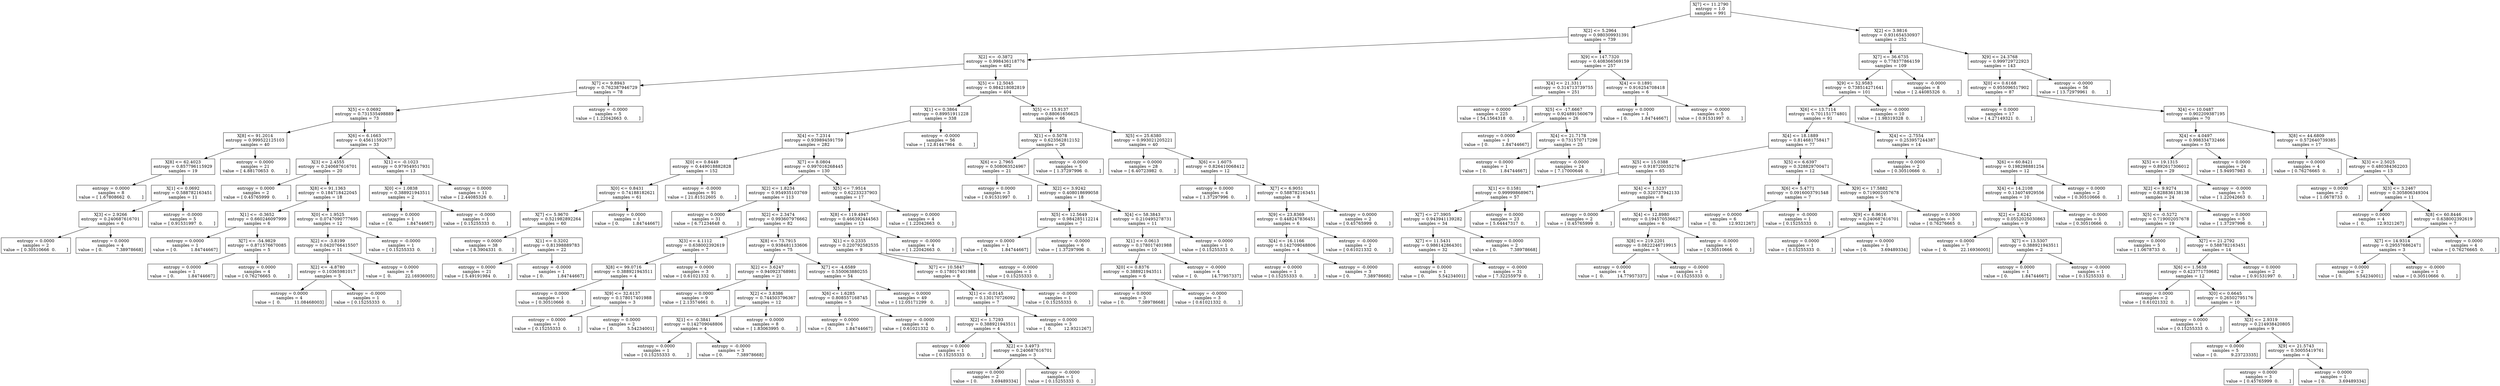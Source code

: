 digraph Tree {
0 [label="X[7] <= 11.2790\nentropy = 1.0\nsamples = 991", shape="box"] ;
1 [label="X[2] <= 5.2964\nentropy = 0.980309931391\nsamples = 739", shape="box"] ;
0 -> 1 ;
2 [label="X[2] <= -0.3872\nentropy = 0.998436118776\nsamples = 482", shape="box"] ;
1 -> 2 ;
3 [label="X[7] <= 9.8943\nentropy = 0.762387946729\nsamples = 78", shape="box"] ;
2 -> 3 ;
4 [label="X[5] <= 0.0692\nentropy = 0.731535498889\nsamples = 73", shape="box"] ;
3 -> 4 ;
5 [label="X[8] <= 91.2014\nentropy = 0.999522125103\nsamples = 40", shape="box"] ;
4 -> 5 ;
6 [label="X[8] <= 62.4023\nentropy = 0.857796115929\nsamples = 19", shape="box"] ;
5 -> 6 ;
7 [label="entropy = 0.0000\nsamples = 8\nvalue = [ 1.67808662  0.        ]", shape="box"] ;
6 -> 7 ;
8 [label="X[1] <= 0.0692\nentropy = 0.588782163451\nsamples = 11", shape="box"] ;
6 -> 8 ;
9 [label="X[3] <= 2.9266\nentropy = 0.240687616701\nsamples = 6", shape="box"] ;
8 -> 9 ;
10 [label="entropy = 0.0000\nsamples = 2\nvalue = [ 0.30510666  0.        ]", shape="box"] ;
9 -> 10 ;
11 [label="entropy = 0.0000\nsamples = 4\nvalue = [ 0.          7.38978668]", shape="box"] ;
9 -> 11 ;
12 [label="entropy = -0.0000\nsamples = 5\nvalue = [ 0.91531997  0.        ]", shape="box"] ;
8 -> 12 ;
13 [label="entropy = 0.0000\nsamples = 21\nvalue = [ 4.88170653  0.        ]", shape="box"] ;
5 -> 13 ;
14 [label="X[6] <= 6.1663\nentropy = 0.45611592677\nsamples = 33", shape="box"] ;
4 -> 14 ;
15 [label="X[3] <= 2.4555\nentropy = 0.240687616701\nsamples = 20", shape="box"] ;
14 -> 15 ;
16 [label="entropy = 0.0000\nsamples = 2\nvalue = [ 0.45765999  0.        ]", shape="box"] ;
15 -> 16 ;
17 [label="X[8] <= 91.1363\nentropy = 0.184718422045\nsamples = 18", shape="box"] ;
15 -> 17 ;
18 [label="X[1] <= -0.3652\nentropy = 0.660246097999\nsamples = 6", shape="box"] ;
17 -> 18 ;
19 [label="entropy = 0.0000\nsamples = 1\nvalue = [ 0.          1.84744667]", shape="box"] ;
18 -> 19 ;
20 [label="X[7] <= -54.9829\nentropy = 0.871576670085\nsamples = 5", shape="box"] ;
18 -> 20 ;
21 [label="entropy = 0.0000\nsamples = 1\nvalue = [ 0.          1.84744667]", shape="box"] ;
20 -> 21 ;
22 [label="entropy = 0.0000\nsamples = 4\nvalue = [ 0.76276665  0.        ]", shape="box"] ;
20 -> 22 ;
23 [label="X[0] <= 1.9525\nentropy = 0.0747090777695\nsamples = 12", shape="box"] ;
17 -> 23 ;
24 [label="X[2] <= -3.8199\nentropy = 0.0420766415507\nsamples = 11", shape="box"] ;
23 -> 24 ;
25 [label="X[2] <= -4.8780\nentropy = 0.10365981017\nsamples = 5", shape="box"] ;
24 -> 25 ;
26 [label="entropy = 0.0000\nsamples = 4\nvalue = [  0.          11.08468003]", shape="box"] ;
25 -> 26 ;
27 [label="entropy = -0.0000\nsamples = 1\nvalue = [ 0.15255333  0.        ]", shape="box"] ;
25 -> 27 ;
28 [label="entropy = 0.0000\nsamples = 6\nvalue = [  0.          22.16936005]", shape="box"] ;
24 -> 28 ;
29 [label="entropy = -0.0000\nsamples = 1\nvalue = [ 0.15255333  0.        ]", shape="box"] ;
23 -> 29 ;
30 [label="X[1] <= -0.1023\nentropy = 0.979549517931\nsamples = 13", shape="box"] ;
14 -> 30 ;
31 [label="X[0] <= 1.0838\nentropy = 0.388921943511\nsamples = 2", shape="box"] ;
30 -> 31 ;
32 [label="entropy = 0.0000\nsamples = 1\nvalue = [ 0.          1.84744667]", shape="box"] ;
31 -> 32 ;
33 [label="entropy = -0.0000\nsamples = 1\nvalue = [ 0.15255333  0.        ]", shape="box"] ;
31 -> 33 ;
34 [label="entropy = 0.0000\nsamples = 11\nvalue = [ 2.44085326  0.        ]", shape="box"] ;
30 -> 34 ;
35 [label="entropy = -0.0000\nsamples = 5\nvalue = [ 1.22042663  0.        ]", shape="box"] ;
3 -> 35 ;
36 [label="X[5] <= 12.5045\nentropy = 0.984218082819\nsamples = 404", shape="box"] ;
2 -> 36 ;
37 [label="X[1] <= 0.3864\nentropy = 0.89951911228\nsamples = 338", shape="box"] ;
36 -> 37 ;
38 [label="X[4] <= 7.2314\nentropy = 0.939894591759\nsamples = 282", shape="box"] ;
37 -> 38 ;
39 [label="X[0] <= 0.8449\nentropy = 0.449018882828\nsamples = 152", shape="box"] ;
38 -> 39 ;
40 [label="X[0] <= 0.8431\nentropy = 0.74188182621\nsamples = 61", shape="box"] ;
39 -> 40 ;
41 [label="X[7] <= 5.9670\nentropy = 0.521982892264\nsamples = 60", shape="box"] ;
40 -> 41 ;
42 [label="entropy = 0.0000\nsamples = 38\nvalue = [ 8.3904331  0.       ]", shape="box"] ;
41 -> 42 ;
43 [label="X[1] <= 0.3202\nentropy = 0.81398889783\nsamples = 22", shape="box"] ;
41 -> 43 ;
44 [label="entropy = 0.0000\nsamples = 21\nvalue = [ 5.49191984  0.        ]", shape="box"] ;
43 -> 44 ;
45 [label="entropy = -0.0000\nsamples = 1\nvalue = [ 0.          1.84744667]", shape="box"] ;
43 -> 45 ;
46 [label="entropy = 0.0000\nsamples = 1\nvalue = [ 0.          1.84744667]", shape="box"] ;
40 -> 46 ;
47 [label="entropy = -0.0000\nsamples = 91\nvalue = [ 21.81512605   0.        ]", shape="box"] ;
39 -> 47 ;
48 [label="X[7] <= 8.0804\nentropy = 0.997016268445\nsamples = 130", shape="box"] ;
38 -> 48 ;
49 [label="X[2] <= 1.8234\nentropy = 0.954935103769\nsamples = 113", shape="box"] ;
48 -> 49 ;
50 [label="entropy = 0.0000\nsamples = 31\nvalue = [ 6.71234648  0.        ]", shape="box"] ;
49 -> 50 ;
51 [label="X[2] <= 2.3474\nentropy = 0.993607976662\nsamples = 82", shape="box"] ;
49 -> 51 ;
52 [label="X[3] <= 4.1112\nentropy = 0.638002392619\nsamples = 7", shape="box"] ;
51 -> 52 ;
53 [label="X[8] <= 99.0716\nentropy = 0.388921943511\nsamples = 4", shape="box"] ;
52 -> 53 ;
54 [label="entropy = 0.0000\nsamples = 1\nvalue = [ 0.30510666  0.        ]", shape="box"] ;
53 -> 54 ;
55 [label="X[9] <= 32.6137\nentropy = 0.178017401988\nsamples = 3", shape="box"] ;
53 -> 55 ;
56 [label="entropy = 0.0000\nsamples = 1\nvalue = [ 0.15255333  0.        ]", shape="box"] ;
55 -> 56 ;
57 [label="entropy = 0.0000\nsamples = 2\nvalue = [ 0.          5.54234001]", shape="box"] ;
55 -> 57 ;
58 [label="entropy = 0.0000\nsamples = 3\nvalue = [ 0.61021332  0.        ]", shape="box"] ;
52 -> 58 ;
59 [label="X[8] <= 73.7915\nentropy = 0.938481133606\nsamples = 75", shape="box"] ;
51 -> 59 ;
60 [label="X[2] <= 3.6247\nentropy = 0.940923768981\nsamples = 21", shape="box"] ;
59 -> 60 ;
61 [label="entropy = 0.0000\nsamples = 9\nvalue = [ 2.13574661  0.        ]", shape="box"] ;
60 -> 61 ;
62 [label="X[2] <= 3.8386\nentropy = 0.744503796367\nsamples = 12", shape="box"] ;
60 -> 62 ;
63 [label="X[1] <= -0.3841\nentropy = 0.142709048806\nsamples = 4", shape="box"] ;
62 -> 63 ;
64 [label="entropy = 0.0000\nsamples = 1\nvalue = [ 0.15255333  0.        ]", shape="box"] ;
63 -> 64 ;
65 [label="entropy = -0.0000\nsamples = 3\nvalue = [ 0.          7.38978668]", shape="box"] ;
63 -> 65 ;
66 [label="entropy = 0.0000\nsamples = 8\nvalue = [ 1.83063995  0.        ]", shape="box"] ;
62 -> 66 ;
67 [label="X[7] <= -4.6589\nentropy = 0.550063880255\nsamples = 54", shape="box"] ;
59 -> 67 ;
68 [label="X[6] <= 1.6285\nentropy = 0.808557168745\nsamples = 5", shape="box"] ;
67 -> 68 ;
69 [label="entropy = 0.0000\nsamples = 1\nvalue = [ 0.          1.84744667]", shape="box"] ;
68 -> 69 ;
70 [label="entropy = -0.0000\nsamples = 4\nvalue = [ 0.61021332  0.        ]", shape="box"] ;
68 -> 70 ;
71 [label="entropy = 0.0000\nsamples = 49\nvalue = [ 12.05171299   0.        ]", shape="box"] ;
67 -> 71 ;
72 [label="X[5] <= 7.9514\nentropy = 0.62233237903\nsamples = 17", shape="box"] ;
48 -> 72 ;
73 [label="X[8] <= 119.4947\nentropy = 0.466392444563\nsamples = 13", shape="box"] ;
72 -> 73 ;
74 [label="X[1] <= 0.2335\nentropy = 0.220792582535\nsamples = 9", shape="box"] ;
73 -> 74 ;
75 [label="X[7] <= 10.5847\nentropy = 0.178017401988\nsamples = 8", shape="box"] ;
74 -> 75 ;
76 [label="X[1] <= -0.0145\nentropy = 0.130170726092\nsamples = 7", shape="box"] ;
75 -> 76 ;
77 [label="X[2] <= 1.7293\nentropy = 0.388921943511\nsamples = 4", shape="box"] ;
76 -> 77 ;
78 [label="entropy = 0.0000\nsamples = 1\nvalue = [ 0.15255333  0.        ]", shape="box"] ;
77 -> 78 ;
79 [label="X[2] <= 3.4973\nentropy = 0.240687616701\nsamples = 3", shape="box"] ;
77 -> 79 ;
80 [label="entropy = 0.0000\nsamples = 2\nvalue = [ 0.          3.69489334]", shape="box"] ;
79 -> 80 ;
81 [label="entropy = -0.0000\nsamples = 1\nvalue = [ 0.15255333  0.        ]", shape="box"] ;
79 -> 81 ;
82 [label="entropy = 0.0000\nsamples = 3\nvalue = [  0.         12.9321267]", shape="box"] ;
76 -> 82 ;
83 [label="entropy = -0.0000\nsamples = 1\nvalue = [ 0.15255333  0.        ]", shape="box"] ;
75 -> 83 ;
84 [label="entropy = -0.0000\nsamples = 1\nvalue = [ 0.15255333  0.        ]", shape="box"] ;
74 -> 84 ;
85 [label="entropy = -0.0000\nsamples = 4\nvalue = [ 1.22042663  0.        ]", shape="box"] ;
73 -> 85 ;
86 [label="entropy = 0.0000\nsamples = 4\nvalue = [ 1.22042663  0.        ]", shape="box"] ;
72 -> 86 ;
87 [label="entropy = -0.0000\nsamples = 56\nvalue = [ 12.81447964   0.        ]", shape="box"] ;
37 -> 87 ;
88 [label="X[5] <= 15.9137\nentropy = 0.88061656625\nsamples = 66", shape="box"] ;
36 -> 88 ;
89 [label="X[1] <= 0.5078\nentropy = 0.623562812152\nsamples = 26", shape="box"] ;
88 -> 89 ;
90 [label="X[6] <= 2.7965\nentropy = 0.508063524967\nsamples = 21", shape="box"] ;
89 -> 90 ;
91 [label="entropy = 0.0000\nsamples = 3\nvalue = [ 0.91531997  0.        ]", shape="box"] ;
90 -> 91 ;
92 [label="X[2] <= 3.9242\nentropy = 0.408018699058\nsamples = 18", shape="box"] ;
90 -> 92 ;
93 [label="X[5] <= 12.5649\nentropy = 0.984285112214\nsamples = 7", shape="box"] ;
92 -> 93 ;
94 [label="entropy = 0.0000\nsamples = 1\nvalue = [ 0.          1.84744667]", shape="box"] ;
93 -> 94 ;
95 [label="entropy = -0.0000\nsamples = 6\nvalue = [ 1.37297996  0.        ]", shape="box"] ;
93 -> 95 ;
96 [label="X[4] <= 58.3843\nentropy = 0.210495278731\nsamples = 11", shape="box"] ;
92 -> 96 ;
97 [label="X[1] <= 0.0613\nentropy = 0.178017401988\nsamples = 10", shape="box"] ;
96 -> 97 ;
98 [label="X[0] <= 0.8376\nentropy = 0.388921943511\nsamples = 6", shape="box"] ;
97 -> 98 ;
99 [label="entropy = 0.0000\nsamples = 3\nvalue = [ 0.          7.38978668]", shape="box"] ;
98 -> 99 ;
100 [label="entropy = -0.0000\nsamples = 3\nvalue = [ 0.61021332  0.        ]", shape="box"] ;
98 -> 100 ;
101 [label="entropy = -0.0000\nsamples = 4\nvalue = [  0.          14.77957337]", shape="box"] ;
97 -> 101 ;
102 [label="entropy = 0.0000\nsamples = 1\nvalue = [ 0.15255333  0.        ]", shape="box"] ;
96 -> 102 ;
103 [label="entropy = -0.0000\nsamples = 5\nvalue = [ 1.37297996  0.        ]", shape="box"] ;
89 -> 103 ;
104 [label="X[5] <= 25.6380\nentropy = 0.993021205221\nsamples = 40", shape="box"] ;
88 -> 104 ;
105 [label="entropy = 0.0000\nsamples = 28\nvalue = [ 6.40723982  0.        ]", shape="box"] ;
104 -> 105 ;
106 [label="X[6] <= 1.6075\nentropy = 0.826410068412\nsamples = 12", shape="box"] ;
104 -> 106 ;
107 [label="entropy = 0.0000\nsamples = 4\nvalue = [ 1.37297996  0.        ]", shape="box"] ;
106 -> 107 ;
108 [label="X[7] <= 6.9051\nentropy = 0.588782163451\nsamples = 8", shape="box"] ;
106 -> 108 ;
109 [label="X[9] <= 23.8369\nentropy = 0.448247836451\nsamples = 6", shape="box"] ;
108 -> 109 ;
110 [label="X[4] <= 16.1166\nentropy = 0.142709048806\nsamples = 4", shape="box"] ;
109 -> 110 ;
111 [label="entropy = 0.0000\nsamples = 1\nvalue = [ 0.15255333  0.        ]", shape="box"] ;
110 -> 111 ;
112 [label="entropy = -0.0000\nsamples = 3\nvalue = [ 0.          7.38978668]", shape="box"] ;
110 -> 112 ;
113 [label="entropy = -0.0000\nsamples = 2\nvalue = [ 0.61021332  0.        ]", shape="box"] ;
109 -> 113 ;
114 [label="entropy = 0.0000\nsamples = 2\nvalue = [ 0.45765999  0.        ]", shape="box"] ;
108 -> 114 ;
115 [label="X[9] <= 147.7320\nentropy = 0.408366569159\nsamples = 257", shape="box"] ;
1 -> 115 ;
116 [label="X[4] <= 21.3311\nentropy = 0.314713739755\nsamples = 251", shape="box"] ;
115 -> 116 ;
117 [label="entropy = 0.0000\nsamples = 225\nvalue = [ 54.1564318   0.       ]", shape="box"] ;
116 -> 117 ;
118 [label="X[5] <= -17.6667\nentropy = 0.924891560679\nsamples = 26", shape="box"] ;
116 -> 118 ;
119 [label="entropy = 0.0000\nsamples = 1\nvalue = [ 0.          1.84744667]", shape="box"] ;
118 -> 119 ;
120 [label="X[4] <= 21.7178\nentropy = 0.731570717298\nsamples = 25", shape="box"] ;
118 -> 120 ;
121 [label="entropy = 0.0000\nsamples = 1\nvalue = [ 0.          1.84744667]", shape="box"] ;
120 -> 121 ;
122 [label="entropy = -0.0000\nsamples = 24\nvalue = [ 7.17000646  0.        ]", shape="box"] ;
120 -> 122 ;
123 [label="X[4] <= 0.1891\nentropy = 0.916254708418\nsamples = 6", shape="box"] ;
115 -> 123 ;
124 [label="entropy = 0.0000\nsamples = 1\nvalue = [ 0.          1.84744667]", shape="box"] ;
123 -> 124 ;
125 [label="entropy = -0.0000\nsamples = 5\nvalue = [ 0.91531997  0.        ]", shape="box"] ;
123 -> 125 ;
126 [label="X[2] <= 3.9816\nentropy = 0.931654530937\nsamples = 252", shape="box"] ;
0 -> 126 ;
127 [label="X[7] <= 36.6735\nentropy = 0.778377864159\nsamples = 109", shape="box"] ;
126 -> 127 ;
128 [label="X[9] <= 52.9583\nentropy = 0.738514271641\nsamples = 101", shape="box"] ;
127 -> 128 ;
129 [label="X[6] <= 13.7114\nentropy = 0.701151774801\nsamples = 91", shape="box"] ;
128 -> 129 ;
130 [label="X[4] <= 18.1889\nentropy = 0.814681758417\nsamples = 77", shape="box"] ;
129 -> 130 ;
131 [label="X[5] <= 15.0388\nentropy = 0.918720035276\nsamples = 65", shape="box"] ;
130 -> 131 ;
132 [label="X[1] <= 0.1581\nentropy = 0.999998689671\nsamples = 57", shape="box"] ;
131 -> 132 ;
133 [label="X[7] <= 27.3905\nentropy = 0.943941139282\nsamples = 34", shape="box"] ;
132 -> 133 ;
134 [label="X[7] <= 11.5431\nentropy = 0.986142864301\nsamples = 32", shape="box"] ;
133 -> 134 ;
135 [label="entropy = 0.0000\nsamples = 1\nvalue = [ 0.          5.54234001]", shape="box"] ;
134 -> 135 ;
136 [label="entropy = -0.0000\nsamples = 31\nvalue = [ 7.32255979  0.        ]", shape="box"] ;
134 -> 136 ;
137 [label="entropy = 0.0000\nsamples = 2\nvalue = [ 0.          7.38978668]", shape="box"] ;
133 -> 137 ;
138 [label="entropy = 0.0000\nsamples = 23\nvalue = [ 5.64447317  0.        ]", shape="box"] ;
132 -> 138 ;
139 [label="X[4] <= 1.5237\nentropy = 0.320737942133\nsamples = 8", shape="box"] ;
131 -> 139 ;
140 [label="entropy = 0.0000\nsamples = 2\nvalue = [ 0.45765999  0.        ]", shape="box"] ;
139 -> 140 ;
141 [label="X[4] <= 12.8980\nentropy = 0.194570536627\nsamples = 6", shape="box"] ;
139 -> 141 ;
142 [label="X[8] <= 219.2201\nentropy = 0.0822246719915\nsamples = 5", shape="box"] ;
141 -> 142 ;
143 [label="entropy = 0.0000\nsamples = 4\nvalue = [  0.          14.77957337]", shape="box"] ;
142 -> 143 ;
144 [label="entropy = -0.0000\nsamples = 1\nvalue = [ 0.15255333  0.        ]", shape="box"] ;
142 -> 144 ;
145 [label="entropy = -0.0000\nsamples = 1\nvalue = [ 0.30510666  0.        ]", shape="box"] ;
141 -> 145 ;
146 [label="X[5] <= 6.6397\nentropy = 0.328829700471\nsamples = 12", shape="box"] ;
130 -> 146 ;
147 [label="X[6] <= 5.4771\nentropy = 0.0916003791548\nsamples = 7", shape="box"] ;
146 -> 147 ;
148 [label="entropy = 0.0000\nsamples = 6\nvalue = [  0.         12.9321267]", shape="box"] ;
147 -> 148 ;
149 [label="entropy = -0.0000\nsamples = 1\nvalue = [ 0.15255333  0.        ]", shape="box"] ;
147 -> 149 ;
150 [label="X[9] <= 17.5882\nentropy = 0.719002057678\nsamples = 5", shape="box"] ;
146 -> 150 ;
151 [label="X[9] <= 6.9616\nentropy = 0.240687616701\nsamples = 2", shape="box"] ;
150 -> 151 ;
152 [label="entropy = 0.0000\nsamples = 1\nvalue = [ 0.15255333  0.        ]", shape="box"] ;
151 -> 152 ;
153 [label="entropy = 0.0000\nsamples = 1\nvalue = [ 0.          3.69489334]", shape="box"] ;
151 -> 153 ;
154 [label="entropy = 0.0000\nsamples = 3\nvalue = [ 0.76276665  0.        ]", shape="box"] ;
150 -> 154 ;
155 [label="X[4] <= -2.7554\nentropy = 0.253957244387\nsamples = 14", shape="box"] ;
129 -> 155 ;
156 [label="entropy = 0.0000\nsamples = 2\nvalue = [ 0.30510666  0.        ]", shape="box"] ;
155 -> 156 ;
157 [label="X[6] <= 60.8421\nentropy = 0.198298881254\nsamples = 12", shape="box"] ;
155 -> 157 ;
158 [label="X[4] <= 14.2108\nentropy = 0.134074929556\nsamples = 10", shape="box"] ;
157 -> 158 ;
159 [label="X[2] <= 2.6242\nentropy = 0.0552025030863\nsamples = 9", shape="box"] ;
158 -> 159 ;
160 [label="entropy = 0.0000\nsamples = 7\nvalue = [  0.          22.16936005]", shape="box"] ;
159 -> 160 ;
161 [label="X[7] <= 13.5307\nentropy = 0.388921943511\nsamples = 2", shape="box"] ;
159 -> 161 ;
162 [label="entropy = 0.0000\nsamples = 1\nvalue = [ 0.          1.84744667]", shape="box"] ;
161 -> 162 ;
163 [label="entropy = -0.0000\nsamples = 1\nvalue = [ 0.15255333  0.        ]", shape="box"] ;
161 -> 163 ;
164 [label="entropy = -0.0000\nsamples = 1\nvalue = [ 0.30510666  0.        ]", shape="box"] ;
158 -> 164 ;
165 [label="entropy = 0.0000\nsamples = 2\nvalue = [ 0.30510666  0.        ]", shape="box"] ;
157 -> 165 ;
166 [label="entropy = -0.0000\nsamples = 10\nvalue = [ 1.98319328  0.        ]", shape="box"] ;
128 -> 166 ;
167 [label="entropy = -0.0000\nsamples = 8\nvalue = [ 2.44085326  0.        ]", shape="box"] ;
127 -> 167 ;
168 [label="X[9] <= 24.3768\nentropy = 0.999729722923\nsamples = 143", shape="box"] ;
126 -> 168 ;
169 [label="X[0] <= 0.6168\nentropy = 0.955096517902\nsamples = 87", shape="box"] ;
168 -> 169 ;
170 [label="entropy = 0.0000\nsamples = 17\nvalue = [ 4.27149321  0.        ]", shape="box"] ;
169 -> 170 ;
171 [label="X[4] <= 10.0487\nentropy = 0.902209387195\nsamples = 70", shape="box"] ;
169 -> 171 ;
172 [label="X[4] <= 4.0497\nentropy = 0.998334732466\nsamples = 53", shape="box"] ;
171 -> 172 ;
173 [label="X[5] <= 19.1315\nentropy = 0.892617306012\nsamples = 29", shape="box"] ;
172 -> 173 ;
174 [label="X[2] <= 9.9274\nentropy = 0.828836138138\nsamples = 24", shape="box"] ;
173 -> 174 ;
175 [label="X[5] <= -0.5272\nentropy = 0.719002057678\nsamples = 19", shape="box"] ;
174 -> 175 ;
176 [label="entropy = 0.0000\nsamples = 5\nvalue = [ 1.0678733  0.       ]", shape="box"] ;
175 -> 176 ;
177 [label="X[7] <= 21.2792\nentropy = 0.588782163451\nsamples = 14", shape="box"] ;
175 -> 177 ;
178 [label="X[6] <= 1.5638\nentropy = 0.423771759682\nsamples = 12", shape="box"] ;
177 -> 178 ;
179 [label="entropy = 0.0000\nsamples = 2\nvalue = [ 0.61021332  0.        ]", shape="box"] ;
178 -> 179 ;
180 [label="X[0] <= 0.6645\nentropy = 0.26502795176\nsamples = 10", shape="box"] ;
178 -> 180 ;
181 [label="entropy = 0.0000\nsamples = 1\nvalue = [ 0.15255333  0.        ]", shape="box"] ;
180 -> 181 ;
182 [label="X[3] <= 2.9319\nentropy = 0.214938420805\nsamples = 9", shape="box"] ;
180 -> 182 ;
183 [label="entropy = 0.0000\nsamples = 5\nvalue = [ 0.          9.23723335]", shape="box"] ;
182 -> 183 ;
184 [label="X[9] <= 21.5743\nentropy = 0.50055419761\nsamples = 4", shape="box"] ;
182 -> 184 ;
185 [label="entropy = 0.0000\nsamples = 3\nvalue = [ 0.45765999  0.        ]", shape="box"] ;
184 -> 185 ;
186 [label="entropy = 0.0000\nsamples = 1\nvalue = [ 0.          3.69489334]", shape="box"] ;
184 -> 186 ;
187 [label="entropy = 0.0000\nsamples = 2\nvalue = [ 0.91531997  0.        ]", shape="box"] ;
177 -> 187 ;
188 [label="entropy = 0.0000\nsamples = 5\nvalue = [ 1.37297996  0.        ]", shape="box"] ;
174 -> 188 ;
189 [label="entropy = -0.0000\nsamples = 5\nvalue = [ 1.22042663  0.        ]", shape="box"] ;
173 -> 189 ;
190 [label="entropy = 0.0000\nsamples = 24\nvalue = [ 5.94957983  0.        ]", shape="box"] ;
172 -> 190 ;
191 [label="X[8] <= 44.6809\nentropy = 0.572640739385\nsamples = 17", shape="box"] ;
171 -> 191 ;
192 [label="entropy = 0.0000\nsamples = 4\nvalue = [ 0.76276665  0.        ]", shape="box"] ;
191 -> 192 ;
193 [label="X[3] <= 2.5025\nentropy = 0.480384362203\nsamples = 13", shape="box"] ;
191 -> 193 ;
194 [label="entropy = 0.0000\nsamples = 2\nvalue = [ 1.0678733  0.       ]", shape="box"] ;
193 -> 194 ;
195 [label="X[3] <= 3.2467\nentropy = 0.305806349304\nsamples = 11", shape="box"] ;
193 -> 195 ;
196 [label="entropy = 0.0000\nsamples = 4\nvalue = [  0.         12.9321267]", shape="box"] ;
195 -> 196 ;
197 [label="X[8] <= 60.8446\nentropy = 0.638002392619\nsamples = 7", shape="box"] ;
195 -> 197 ;
198 [label="X[7] <= 14.9314\nentropy = 0.295576862471\nsamples = 3", shape="box"] ;
197 -> 198 ;
199 [label="entropy = 0.0000\nsamples = 2\nvalue = [ 0.          5.54234001]", shape="box"] ;
198 -> 199 ;
200 [label="entropy = -0.0000\nsamples = 1\nvalue = [ 0.30510666  0.        ]", shape="box"] ;
198 -> 200 ;
201 [label="entropy = 0.0000\nsamples = 4\nvalue = [ 0.76276665  0.        ]", shape="box"] ;
197 -> 201 ;
202 [label="entropy = -0.0000\nsamples = 56\nvalue = [ 13.72979961   0.        ]", shape="box"] ;
168 -> 202 ;
}